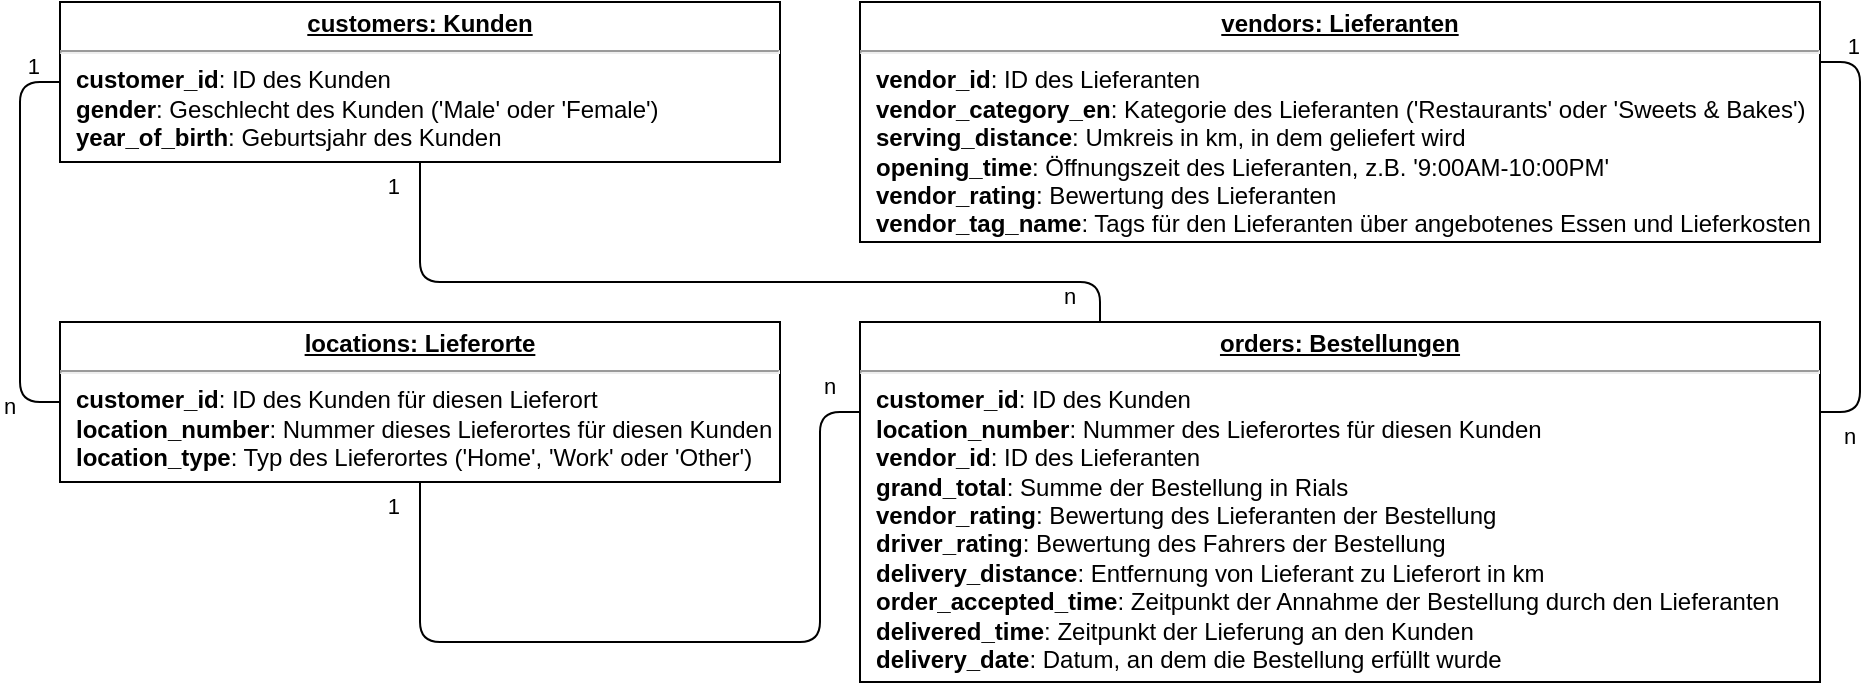 <mxfile version="13.7.5" type="device"><diagram name="Page-1" id="a7904f86-f2b4-8e86-fa97-74104820619b"><mxGraphModel dx="1036" dy="674" grid="1" gridSize="10" guides="1" tooltips="1" connect="1" arrows="1" fold="1" page="1" pageScale="1" pageWidth="1100" pageHeight="850" background="#ffffff" math="0" shadow="0"><root><mxCell id="0"/><mxCell id="1" parent="0"/><mxCell id="24794b860abc3c2d-19" value="&lt;p style=&quot;margin: 0px ; margin-top: 4px ; text-align: center ; text-decoration: underline&quot;&gt;&lt;b&gt;vendors: Lieferanten&lt;/b&gt;&lt;/p&gt;&lt;hr&gt;&lt;p style=&quot;margin: 0px ; margin-left: 8px&quot;&gt;&lt;b&gt;vendor_id&lt;/b&gt;: ID des Lieferanten&lt;br&gt;&lt;b&gt;vendor_category_en&lt;/b&gt;&lt;span&gt;: Kategorie des Lieferanten ('Restaurants' oder 'Sweets &amp;amp; Bakes')&lt;/span&gt;&lt;br&gt;&lt;/p&gt;&lt;p style=&quot;margin: 0px ; margin-left: 8px&quot;&gt;&lt;b&gt;serving_distance&lt;/b&gt;: Umkreis in km, in dem geliefert wird&lt;/p&gt;&lt;p style=&quot;margin: 0px ; margin-left: 8px&quot;&gt;&lt;b&gt;opening_time&lt;/b&gt;: Öffnungszeit des Lieferanten, z.B. '9:00AM-10:00PM'&lt;/p&gt;&lt;p style=&quot;margin: 0px ; margin-left: 8px&quot;&gt;&lt;b&gt;vendor_rating&lt;/b&gt;: Bewertung des Lieferanten&lt;/p&gt;&lt;p style=&quot;margin: 0px ; margin-left: 8px&quot;&gt;&lt;b&gt;vendor_tag_name&lt;/b&gt;: Tags für den Lieferanten über angebotenes Essen und Lieferkosten&lt;/p&gt;" style="verticalAlign=top;align=left;overflow=fill;fontSize=12;fontFamily=Helvetica;html=1;rounded=0;shadow=0;comic=0;labelBackgroundColor=none;strokeWidth=1" parent="1" vertex="1"><mxGeometry x="520" y="40" width="480" height="120" as="geometry"/></mxCell><mxCell id="mi2nm9uDMb49mNOAJPH0-2" value="&lt;p style=&quot;margin: 0px ; margin-top: 4px ; text-align: center ; text-decoration: underline&quot;&gt;&lt;b&gt;customers: Kunden&lt;/b&gt;&lt;/p&gt;&lt;hr&gt;&lt;p style=&quot;margin: 0px ; margin-left: 8px&quot;&gt;&lt;b&gt;customer_id&lt;/b&gt;: ID des Kunden&lt;/p&gt;&lt;p style=&quot;margin: 0px ; margin-left: 8px&quot;&gt;&lt;b&gt;gender&lt;/b&gt;: Geschlecht des Kunden ('Male' oder 'Female')&lt;/p&gt;&lt;p style=&quot;margin: 0px ; margin-left: 8px&quot;&gt;&lt;b&gt;year_of_birth&lt;/b&gt;: Geburtsjahr des Kunden&lt;/p&gt;" style="verticalAlign=top;align=left;overflow=fill;fontSize=12;fontFamily=Helvetica;html=1;rounded=0;shadow=0;comic=0;labelBackgroundColor=none;strokeWidth=1" parent="1" vertex="1"><mxGeometry x="120" y="40" width="360" height="80" as="geometry"/></mxCell><mxCell id="mi2nm9uDMb49mNOAJPH0-3" value="&lt;p style=&quot;margin: 0px ; margin-top: 4px ; text-align: center ; text-decoration: underline&quot;&gt;&lt;b&gt;locations: Lieferorte&lt;/b&gt;&lt;/p&gt;&lt;hr&gt;&lt;p style=&quot;margin: 0px ; margin-left: 8px&quot;&gt;&lt;b&gt;customer_id&lt;/b&gt;: ID des Kunden für diesen Lieferort&lt;/p&gt;&lt;p style=&quot;margin: 0px ; margin-left: 8px&quot;&gt;&lt;b&gt;location_number&lt;/b&gt;: Nummer dieses Lieferortes für diesen Kunden&lt;/p&gt;&lt;p style=&quot;margin: 0px ; margin-left: 8px&quot;&gt;&lt;b&gt;location_type&lt;/b&gt;: Typ des Lieferortes ('Home', 'Work' oder 'Other')&lt;/p&gt;" style="verticalAlign=top;align=left;overflow=fill;fontSize=12;fontFamily=Helvetica;html=1;rounded=0;shadow=0;comic=0;labelBackgroundColor=none;strokeWidth=1" parent="1" vertex="1"><mxGeometry x="120" y="200" width="360" height="80" as="geometry"/></mxCell><mxCell id="mi2nm9uDMb49mNOAJPH0-6" value="" style="endArrow=none;html=1;edgeStyle=orthogonalEdgeStyle;exitX=0;exitY=0.5;exitDx=0;exitDy=0;entryX=0;entryY=0.5;entryDx=0;entryDy=0;" parent="1" source="mi2nm9uDMb49mNOAJPH0-3" target="mi2nm9uDMb49mNOAJPH0-2" edge="1"><mxGeometry relative="1" as="geometry"><mxPoint x="190" y="390" as="sourcePoint"/><mxPoint x="350" y="390" as="targetPoint"/><Array as="points"><mxPoint x="100" y="240"/><mxPoint x="100" y="80"/></Array></mxGeometry></mxCell><mxCell id="mi2nm9uDMb49mNOAJPH0-7" value="n" style="edgeLabel;resizable=0;html=1;align=left;verticalAlign=bottom;" parent="mi2nm9uDMb49mNOAJPH0-6" connectable="0" vertex="1"><mxGeometry x="-1" relative="1" as="geometry"><mxPoint x="-30" y="10" as="offset"/></mxGeometry></mxCell><mxCell id="mi2nm9uDMb49mNOAJPH0-8" value="1" style="edgeLabel;resizable=0;html=1;align=right;verticalAlign=bottom;" parent="mi2nm9uDMb49mNOAJPH0-6" connectable="0" vertex="1"><mxGeometry x="1" relative="1" as="geometry"><mxPoint x="-10" as="offset"/></mxGeometry></mxCell><mxCell id="mi2nm9uDMb49mNOAJPH0-9" value="&lt;p style=&quot;margin: 0px ; margin-top: 4px ; text-align: center ; text-decoration: underline&quot;&gt;&lt;b&gt;orders: Bestellungen&lt;/b&gt;&lt;/p&gt;&lt;hr&gt;&lt;p style=&quot;margin: 0px ; margin-left: 8px&quot;&gt;&lt;b&gt;customer_id&lt;/b&gt;: ID des Kunden&lt;/p&gt;&lt;p style=&quot;margin: 0px ; margin-left: 8px&quot;&gt;&lt;b&gt;location_number&lt;/b&gt;: Nummer des Lieferortes für diesen Kunden&lt;b&gt;&lt;br&gt;&lt;/b&gt;&lt;/p&gt;&lt;p style=&quot;margin: 0px ; margin-left: 8px&quot;&gt;&lt;b&gt;vendor_id&lt;/b&gt;: ID des Lieferanten&lt;b&gt;&lt;br&gt;&lt;/b&gt;&lt;/p&gt;&lt;p style=&quot;margin: 0px ; margin-left: 8px&quot;&gt;&lt;b&gt;grand_total&lt;/b&gt;: Summe der Bestellung in Rials&lt;/p&gt;&lt;p style=&quot;margin: 0px ; margin-left: 8px&quot;&gt;&lt;b&gt;vendor_rating&lt;/b&gt;: Bewertung des Lieferanten der Bestellung&lt;/p&gt;&lt;p style=&quot;margin: 0px ; margin-left: 8px&quot;&gt;&lt;b&gt;driver_rating&lt;/b&gt;: Bewertung des Fahrers der Bestellung&lt;/p&gt;&lt;p style=&quot;margin: 0px ; margin-left: 8px&quot;&gt;&lt;b&gt;delivery_distance&lt;/b&gt;: Entfernung von Lieferant zu Lieferort in km&lt;/p&gt;&lt;p style=&quot;margin: 0px ; margin-left: 8px&quot;&gt;&lt;b&gt;order_accepted_time&lt;/b&gt;: Zeitpunkt der Annahme der Bestellung durch den Lieferanten&lt;/p&gt;&lt;p style=&quot;margin: 0px ; margin-left: 8px&quot;&gt;&lt;b&gt;delivered_time&lt;/b&gt;: Zeitpunkt der Lieferung an den Kunden&lt;/p&gt;&lt;p style=&quot;margin: 0px ; margin-left: 8px&quot;&gt;&lt;b&gt;delivery_date&lt;/b&gt;: Datum, an dem die Bestellung erfüllt wurde&lt;/p&gt;" style="verticalAlign=top;align=left;overflow=fill;fontSize=12;fontFamily=Helvetica;html=1;rounded=0;shadow=0;comic=0;labelBackgroundColor=none;strokeWidth=1" parent="1" vertex="1"><mxGeometry x="520" y="200" width="480" height="180" as="geometry"/></mxCell><mxCell id="mi2nm9uDMb49mNOAJPH0-10" value="" style="endArrow=none;html=1;edgeStyle=orthogonalEdgeStyle;exitX=1;exitY=0.25;exitDx=0;exitDy=0;entryX=1;entryY=0.25;entryDx=0;entryDy=0;" parent="1" source="mi2nm9uDMb49mNOAJPH0-9" target="24794b860abc3c2d-19" edge="1"><mxGeometry relative="1" as="geometry"><mxPoint x="130" y="300" as="sourcePoint"/><mxPoint x="130" y="92.5" as="targetPoint"/><Array as="points"><mxPoint x="1020" y="245"/><mxPoint x="1020" y="70"/></Array></mxGeometry></mxCell><mxCell id="mi2nm9uDMb49mNOAJPH0-11" value="n" style="edgeLabel;resizable=0;html=1;align=left;verticalAlign=bottom;" parent="mi2nm9uDMb49mNOAJPH0-10" connectable="0" vertex="1"><mxGeometry x="-1" relative="1" as="geometry"><mxPoint x="10" y="20" as="offset"/></mxGeometry></mxCell><mxCell id="mi2nm9uDMb49mNOAJPH0-12" value="1" style="edgeLabel;resizable=0;html=1;align=right;verticalAlign=bottom;" parent="mi2nm9uDMb49mNOAJPH0-10" connectable="0" vertex="1"><mxGeometry x="1" relative="1" as="geometry"><mxPoint x="20" as="offset"/></mxGeometry></mxCell><mxCell id="mi2nm9uDMb49mNOAJPH0-14" value="" style="endArrow=none;html=1;edgeStyle=orthogonalEdgeStyle;entryX=0.5;entryY=1;entryDx=0;entryDy=0;exitX=0;exitY=0.25;exitDx=0;exitDy=0;" parent="1" source="mi2nm9uDMb49mNOAJPH0-9" target="mi2nm9uDMb49mNOAJPH0-3" edge="1"><mxGeometry relative="1" as="geometry"><mxPoint x="550" y="460" as="sourcePoint"/><mxPoint x="330" y="330" as="targetPoint"/><Array as="points"><mxPoint x="500" y="245"/><mxPoint x="500" y="360"/><mxPoint x="300" y="360"/></Array></mxGeometry></mxCell><mxCell id="mi2nm9uDMb49mNOAJPH0-15" value="n" style="edgeLabel;resizable=0;html=1;align=left;verticalAlign=bottom;" parent="mi2nm9uDMb49mNOAJPH0-14" connectable="0" vertex="1"><mxGeometry x="-1" relative="1" as="geometry"><mxPoint x="-20" y="-5" as="offset"/></mxGeometry></mxCell><mxCell id="mi2nm9uDMb49mNOAJPH0-16" value="1" style="edgeLabel;resizable=0;html=1;align=right;verticalAlign=bottom;" parent="mi2nm9uDMb49mNOAJPH0-14" connectable="0" vertex="1"><mxGeometry x="1" relative="1" as="geometry"><mxPoint x="-10" y="20" as="offset"/></mxGeometry></mxCell><mxCell id="mi2nm9uDMb49mNOAJPH0-17" value="" style="endArrow=none;html=1;edgeStyle=orthogonalEdgeStyle;entryX=0.5;entryY=1;entryDx=0;entryDy=0;exitX=0.25;exitY=0;exitDx=0;exitDy=0;" parent="1" source="mi2nm9uDMb49mNOAJPH0-9" target="mi2nm9uDMb49mNOAJPH0-2" edge="1"><mxGeometry relative="1" as="geometry"><mxPoint x="530" y="295" as="sourcePoint"/><mxPoint x="310" y="350" as="targetPoint"/><Array as="points"><mxPoint x="640" y="180"/><mxPoint x="300" y="180"/></Array></mxGeometry></mxCell><mxCell id="mi2nm9uDMb49mNOAJPH0-18" value="n" style="edgeLabel;resizable=0;html=1;align=left;verticalAlign=bottom;" parent="mi2nm9uDMb49mNOAJPH0-17" connectable="0" vertex="1"><mxGeometry x="-1" relative="1" as="geometry"><mxPoint x="-20" y="-5" as="offset"/></mxGeometry></mxCell><mxCell id="mi2nm9uDMb49mNOAJPH0-19" value="1" style="edgeLabel;resizable=0;html=1;align=right;verticalAlign=bottom;" parent="mi2nm9uDMb49mNOAJPH0-17" connectable="0" vertex="1"><mxGeometry x="1" relative="1" as="geometry"><mxPoint x="-10" y="20" as="offset"/></mxGeometry></mxCell></root></mxGraphModel></diagram></mxfile>